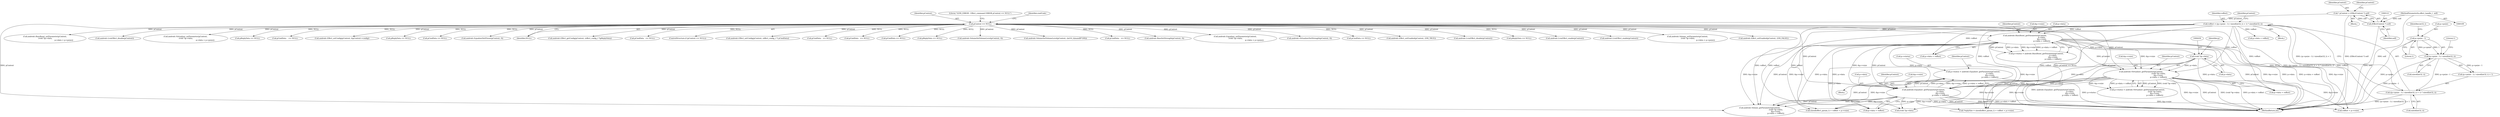 digraph "0_Android_aeea52da00d210587fb3ed895de3d5f2e0264c88_4@integer" {
"1000456" [label="(Call,p->status = android::Equalizer_getParameter(pContext,\n                                                             p->data,\n                                                             &p->vsize,\n                                                             p->data + voffset))"];
"1000460" [label="(Call,android::Equalizer_getParameter(pContext,\n                                                             p->data,\n                                                             &p->vsize,\n                                                             p->data + voffset))"];
"1000408" [label="(Call,android::BassBoost_getParameter(pContext,\n                                                             p->data,\n                                                             &p->vsize,\n                                                             p->data + voffset))"];
"1000153" [label="(Call,pContext == NULL)"];
"1000118" [label="(Call,* pContext = (EffectContext *) self)"];
"1000120" [label="(Call,(EffectContext *) self)"];
"1000110" [label="(MethodParameterIn,effect_handle_t  self)"];
"1000382" [label="(Call,voffset = ((p->psize - 1) / sizeof(int32_t) + 1) * sizeof(int32_t))"];
"1000384" [label="(Call,((p->psize - 1) / sizeof(int32_t) + 1) * sizeof(int32_t))"];
"1000386" [label="(Call,(p->psize - 1) / sizeof(int32_t))"];
"1000387" [label="(Call,p->psize - 1)"];
"1000433" [label="(Call,android::Virtualizer_getParameter(pContext,\n                                                               (void *)p->data,\n                                                               &p->vsize,\n                                                               p->data + voffset))"];
"1000435" [label="(Call,(void *)p->data)"];
"1000385" [label="(Call,(p->psize - 1) / sizeof(int32_t) + 1)"];
"1000462" [label="(Call,p->data)"];
"1000212" [label="(Call,android::VirtualizerSetStrength(pContext, 0))"];
"1000386" [label="(Call,(p->psize - 1) / sizeof(int32_t))"];
"1000487" [label="(Call,(void *)p->data)"];
"1000695" [label="(Call,pCmdData == NULL)"];
"1000118" [label="(Call,* pContext = (EffectContext *) self)"];
"1000460" [label="(Call,android::Equalizer_getParameter(pContext,\n                                                             p->data,\n                                                             &p->vsize,\n                                                             p->data + voffset))"];
"1000404" [label="(Call,p->status = android::BassBoost_getParameter(pContext,\n                                                             p->data,\n                                                             &p->vsize,\n                                                             p->data + voffset))"];
"1000410" [label="(Call,p->data)"];
"1000461" [label="(Identifier,pContext)"];
"1000843" [label="(Call,android::Effect_setEnabled(pContext, LVM_TRUE))"];
"1000950" [label="(Call,android::LvmEffect_disable(pContext))"];
"1000850" [label="(Call,pReplyData == NULL)"];
"1000982" [label="(Call,android::LvmEffect_enable(pContext))"];
"1000116" [label="(Block,)"];
"1000154" [label="(Identifier,pContext)"];
"1001068" [label="(Call,android::LvmEffect_enable(pContext))"];
"1000800" [label="(Call,android::Volume_setParameter(pContext,\n (void *)p->data,\n                                                                 p->data + p->psize))"];
"1000873" [label="(Call,android::Effect_setEnabled(pContext, LVM_FALSE))"];
"1000395" [label="(Call,sizeof(int32_t))"];
"1000581" [label="(Call,android::BassBoost_setParameter(pContext,\n (void *)p->data,\n                                                                    p->data + p->psize))"];
"1000456" [label="(Call,p->status = android::Equalizer_getParameter(pContext,\n                                                             p->data,\n                                                             &p->vsize,\n                                                             p->data + voffset))"];
"1001036" [label="(Call,android::LvmEffect_disable(pContext))"];
"1000496" [label="(Call,p->data + voffset)"];
"1000120" [label="(Call,(EffectContext *) self)"];
"1000119" [label="(Identifier,pContext)"];
"1000457" [label="(Call,p->status)"];
"1000672" [label="(Call,android::Virtualizer_setParameter(pContext,\n (void *)p->data,\n                                                                       p->data + p->psize))"];
"1000477" [label="(Identifier,pContext)"];
"1000433" [label="(Call,android::Virtualizer_getParameter(pContext,\n                                                               (void *)p->data,\n                                                               &p->vsize,\n                                                               p->data + voffset))"];
"1000168" [label="(Call,pReplyData == NULL)"];
"1000244" [label="(Call,pCmdData    == NULL)"];
"1000400" [label="(Identifier,pContext)"];
"1000383" [label="(Identifier,voffset)"];
"1000310" [label="(Call,android::Effect_setConfig(pContext, &pContext->config))"];
"1000318" [label="(Block,)"];
"1000285" [label="(Call,pReplyData == NULL)"];
"1000444" [label="(Call,p->data + voffset)"];
"1000387" [label="(Call,p->psize - 1)"];
"1001108" [label="(Call,pCmdData == NULL)"];
"1000437" [label="(Call,p->data)"];
"1000122" [label="(Identifier,self)"];
"1000222" [label="(Call,android::EqualizerSetPreset(pContext, 0))"];
"1000155" [label="(Identifier,NULL)"];
"1000303" [label="(Call,android::Effect_getConfig(pContext, (effect_config_t *)pReplyData))"];
"1000604" [label="(Call,pCmdData   == NULL)"];
"1000485" [label="(Call,android::Volume_getParameter(pContext,\n                                                          (void *)p->data,\n                                                          &p->vsize,\n                                                          p->data + voffset))"];
"1000110" [label="(MethodParameterIn,effect_handle_t  self)"];
"1000465" [label="(Call,&p->vsize)"];
"1000409" [label="(Identifier,pContext)"];
"1000393" [label="(Identifier,int32_t)"];
"1000153" [label="(Call,pContext == NULL)"];
"1000127" [label="(Identifier,pContext)"];
"1000507" [label="(Call,voffset + p->vsize)"];
"1001260" [label="(MethodReturn,int)"];
"1000408" [label="(Call,android::BassBoost_getParameter(pContext,\n                                                             p->data,\n                                                             &p->vsize,\n                                                             p->data + voffset))"];
"1000152" [label="(ControlStructure,if (pContext == NULL))"];
"1000276" [label="(Call,android::Effect_setConfig(pContext, (effect_config_t *) pCmdData))"];
"1000524" [label="(Call,pCmdData   == NULL)"];
"1000417" [label="(Call,p->data + voffset)"];
"1000394" [label="(Literal,1)"];
"1000158" [label="(Literal,\"\tLVM_ERROR : Effect_command ERROR pContext == NULL\")"];
"1000384" [label="(Call,((p->psize - 1) / sizeof(int32_t) + 1) * sizeof(int32_t))"];
"1000759" [label="(Call,pCmdData   == NULL)"];
"1000392" [label="(Call,sizeof(int32_t))"];
"1000327" [label="(Call,pCmdData == NULL)"];
"1000388" [label="(Call,p->psize)"];
"1000382" [label="(Call,voffset = ((p->psize - 1) / sizeof(int32_t) + 1) * sizeof(int32_t))"];
"1000413" [label="(Call,&p->vsize)"];
"1000504" [label="(Call,sizeof(effect_param_t) + voffset + p->vsize)"];
"1000820" [label="(Call,pReplyData == NULL)"];
"1000391" [label="(Literal,1)"];
"1000501" [label="(Call,*replySize = sizeof(effect_param_t) + voffset + p->vsize)"];
"1000237" [label="(Call,android::VolumeSetVolumeLevel(pContext, 0))"];
"1001200" [label="(Call,android::VolumeSetVolumeLevel(pContext, (int16_t)(maxdB*100)))"];
"1000429" [label="(Call,p->status = android::Virtualizer_getParameter(pContext,\n                                                               (void *)p->data,\n                                                               &p->vsize,\n                                                               p->data + voffset))"];
"1000163" [label="(Identifier,cmdCode)"];
"1000882" [label="(Call,pCmdData   == NULL)"];
"1000202" [label="(Call,android::BassSetStrength(pContext, 0))"];
"1000434" [label="(Identifier,pContext)"];
"1000469" [label="(Call,p->data + voffset)"];
"1000455" [label="(Block,)"];
"1000440" [label="(Call,&p->vsize)"];
"1000736" [label="(Call,android::Equalizer_setParameter(pContext,\n (void *)p->data,\n                                                                     p->data + p->psize))"];
"1000442" [label="(Identifier,p)"];
"1000435" [label="(Call,(void *)p->data)"];
"1000456" -> "1000455"  [label="AST: "];
"1000456" -> "1000460"  [label="CFG: "];
"1000457" -> "1000456"  [label="AST: "];
"1000460" -> "1000456"  [label="AST: "];
"1000477" -> "1000456"  [label="CFG: "];
"1000456" -> "1001260"  [label="DDG: android::Equalizer_getParameter(pContext,\n                                                             p->data,\n                                                             &p->vsize,\n                                                             p->data + voffset)"];
"1000456" -> "1001260"  [label="DDG: p->status"];
"1000460" -> "1000456"  [label="DDG: pContext"];
"1000460" -> "1000456"  [label="DDG: p->data"];
"1000460" -> "1000456"  [label="DDG: &p->vsize"];
"1000460" -> "1000456"  [label="DDG: p->data + voffset"];
"1000460" -> "1000469"  [label="CFG: "];
"1000461" -> "1000460"  [label="AST: "];
"1000462" -> "1000460"  [label="AST: "];
"1000465" -> "1000460"  [label="AST: "];
"1000469" -> "1000460"  [label="AST: "];
"1000460" -> "1001260"  [label="DDG: pContext"];
"1000460" -> "1001260"  [label="DDG: &p->vsize"];
"1000460" -> "1001260"  [label="DDG: p->data + voffset"];
"1000460" -> "1001260"  [label="DDG: p->data"];
"1000408" -> "1000460"  [label="DDG: pContext"];
"1000408" -> "1000460"  [label="DDG: p->data"];
"1000408" -> "1000460"  [label="DDG: &p->vsize"];
"1000433" -> "1000460"  [label="DDG: pContext"];
"1000433" -> "1000460"  [label="DDG: &p->vsize"];
"1000153" -> "1000460"  [label="DDG: pContext"];
"1000435" -> "1000460"  [label="DDG: p->data"];
"1000382" -> "1000460"  [label="DDG: voffset"];
"1000460" -> "1000485"  [label="DDG: pContext"];
"1000460" -> "1000485"  [label="DDG: &p->vsize"];
"1000460" -> "1000487"  [label="DDG: p->data"];
"1000460" -> "1000501"  [label="DDG: &p->vsize"];
"1000460" -> "1000504"  [label="DDG: &p->vsize"];
"1000460" -> "1000507"  [label="DDG: &p->vsize"];
"1000408" -> "1000404"  [label="AST: "];
"1000408" -> "1000417"  [label="CFG: "];
"1000409" -> "1000408"  [label="AST: "];
"1000410" -> "1000408"  [label="AST: "];
"1000413" -> "1000408"  [label="AST: "];
"1000417" -> "1000408"  [label="AST: "];
"1000404" -> "1000408"  [label="CFG: "];
"1000408" -> "1001260"  [label="DDG: pContext"];
"1000408" -> "1001260"  [label="DDG: &p->vsize"];
"1000408" -> "1001260"  [label="DDG: p->data"];
"1000408" -> "1001260"  [label="DDG: p->data + voffset"];
"1000408" -> "1000404"  [label="DDG: pContext"];
"1000408" -> "1000404"  [label="DDG: p->data"];
"1000408" -> "1000404"  [label="DDG: &p->vsize"];
"1000408" -> "1000404"  [label="DDG: p->data + voffset"];
"1000153" -> "1000408"  [label="DDG: pContext"];
"1000382" -> "1000408"  [label="DDG: voffset"];
"1000408" -> "1000433"  [label="DDG: pContext"];
"1000408" -> "1000433"  [label="DDG: &p->vsize"];
"1000408" -> "1000435"  [label="DDG: p->data"];
"1000408" -> "1000469"  [label="DDG: p->data"];
"1000408" -> "1000485"  [label="DDG: pContext"];
"1000408" -> "1000485"  [label="DDG: &p->vsize"];
"1000408" -> "1000487"  [label="DDG: p->data"];
"1000408" -> "1000501"  [label="DDG: &p->vsize"];
"1000408" -> "1000504"  [label="DDG: &p->vsize"];
"1000408" -> "1000507"  [label="DDG: &p->vsize"];
"1000153" -> "1000152"  [label="AST: "];
"1000153" -> "1000155"  [label="CFG: "];
"1000154" -> "1000153"  [label="AST: "];
"1000155" -> "1000153"  [label="AST: "];
"1000158" -> "1000153"  [label="CFG: "];
"1000163" -> "1000153"  [label="CFG: "];
"1000153" -> "1001260"  [label="DDG: NULL"];
"1000153" -> "1001260"  [label="DDG: pContext == NULL"];
"1000153" -> "1001260"  [label="DDG: pContext"];
"1000118" -> "1000153"  [label="DDG: pContext"];
"1000153" -> "1000168"  [label="DDG: NULL"];
"1000153" -> "1000202"  [label="DDG: pContext"];
"1000153" -> "1000212"  [label="DDG: pContext"];
"1000153" -> "1000222"  [label="DDG: pContext"];
"1000153" -> "1000237"  [label="DDG: pContext"];
"1000153" -> "1000244"  [label="DDG: NULL"];
"1000153" -> "1000276"  [label="DDG: pContext"];
"1000153" -> "1000285"  [label="DDG: NULL"];
"1000153" -> "1000303"  [label="DDG: pContext"];
"1000153" -> "1000310"  [label="DDG: pContext"];
"1000153" -> "1000327"  [label="DDG: NULL"];
"1000153" -> "1000433"  [label="DDG: pContext"];
"1000153" -> "1000485"  [label="DDG: pContext"];
"1000153" -> "1000524"  [label="DDG: NULL"];
"1000153" -> "1000581"  [label="DDG: pContext"];
"1000153" -> "1000604"  [label="DDG: NULL"];
"1000153" -> "1000672"  [label="DDG: pContext"];
"1000153" -> "1000695"  [label="DDG: NULL"];
"1000153" -> "1000736"  [label="DDG: pContext"];
"1000153" -> "1000759"  [label="DDG: NULL"];
"1000153" -> "1000800"  [label="DDG: pContext"];
"1000153" -> "1000820"  [label="DDG: NULL"];
"1000153" -> "1000843"  [label="DDG: pContext"];
"1000153" -> "1000850"  [label="DDG: NULL"];
"1000153" -> "1000873"  [label="DDG: pContext"];
"1000153" -> "1000882"  [label="DDG: NULL"];
"1000153" -> "1000950"  [label="DDG: pContext"];
"1000153" -> "1000982"  [label="DDG: pContext"];
"1000153" -> "1001036"  [label="DDG: pContext"];
"1000153" -> "1001068"  [label="DDG: pContext"];
"1000153" -> "1001108"  [label="DDG: NULL"];
"1000153" -> "1001200"  [label="DDG: pContext"];
"1000118" -> "1000116"  [label="AST: "];
"1000118" -> "1000120"  [label="CFG: "];
"1000119" -> "1000118"  [label="AST: "];
"1000120" -> "1000118"  [label="AST: "];
"1000127" -> "1000118"  [label="CFG: "];
"1000118" -> "1001260"  [label="DDG: (EffectContext *) self"];
"1000120" -> "1000118"  [label="DDG: self"];
"1000120" -> "1000122"  [label="CFG: "];
"1000121" -> "1000120"  [label="AST: "];
"1000122" -> "1000120"  [label="AST: "];
"1000120" -> "1001260"  [label="DDG: self"];
"1000110" -> "1000120"  [label="DDG: self"];
"1000110" -> "1000109"  [label="AST: "];
"1000110" -> "1001260"  [label="DDG: self"];
"1000382" -> "1000318"  [label="AST: "];
"1000382" -> "1000384"  [label="CFG: "];
"1000383" -> "1000382"  [label="AST: "];
"1000384" -> "1000382"  [label="AST: "];
"1000400" -> "1000382"  [label="CFG: "];
"1000382" -> "1001260"  [label="DDG: ((p->psize - 1) / sizeof(int32_t) + 1) * sizeof(int32_t)"];
"1000384" -> "1000382"  [label="DDG: (p->psize - 1) / sizeof(int32_t) + 1"];
"1000382" -> "1000417"  [label="DDG: voffset"];
"1000382" -> "1000433"  [label="DDG: voffset"];
"1000382" -> "1000444"  [label="DDG: voffset"];
"1000382" -> "1000469"  [label="DDG: voffset"];
"1000382" -> "1000485"  [label="DDG: voffset"];
"1000382" -> "1000496"  [label="DDG: voffset"];
"1000382" -> "1000501"  [label="DDG: voffset"];
"1000382" -> "1000504"  [label="DDG: voffset"];
"1000382" -> "1000507"  [label="DDG: voffset"];
"1000384" -> "1000395"  [label="CFG: "];
"1000385" -> "1000384"  [label="AST: "];
"1000395" -> "1000384"  [label="AST: "];
"1000384" -> "1001260"  [label="DDG: (p->psize - 1) / sizeof(int32_t) + 1"];
"1000386" -> "1000384"  [label="DDG: p->psize - 1"];
"1000386" -> "1000385"  [label="AST: "];
"1000386" -> "1000392"  [label="CFG: "];
"1000387" -> "1000386"  [label="AST: "];
"1000392" -> "1000386"  [label="AST: "];
"1000394" -> "1000386"  [label="CFG: "];
"1000386" -> "1001260"  [label="DDG: p->psize - 1"];
"1000386" -> "1000385"  [label="DDG: p->psize - 1"];
"1000387" -> "1000386"  [label="DDG: p->psize"];
"1000387" -> "1000386"  [label="DDG: 1"];
"1000387" -> "1000391"  [label="CFG: "];
"1000388" -> "1000387"  [label="AST: "];
"1000391" -> "1000387"  [label="AST: "];
"1000393" -> "1000387"  [label="CFG: "];
"1000387" -> "1001260"  [label="DDG: p->psize"];
"1000433" -> "1000429"  [label="AST: "];
"1000433" -> "1000444"  [label="CFG: "];
"1000434" -> "1000433"  [label="AST: "];
"1000435" -> "1000433"  [label="AST: "];
"1000440" -> "1000433"  [label="AST: "];
"1000444" -> "1000433"  [label="AST: "];
"1000429" -> "1000433"  [label="CFG: "];
"1000433" -> "1001260"  [label="DDG: &p->vsize"];
"1000433" -> "1001260"  [label="DDG: pContext"];
"1000433" -> "1001260"  [label="DDG: (void *)p->data"];
"1000433" -> "1001260"  [label="DDG: p->data + voffset"];
"1000433" -> "1000429"  [label="DDG: pContext"];
"1000433" -> "1000429"  [label="DDG: (void *)p->data"];
"1000433" -> "1000429"  [label="DDG: &p->vsize"];
"1000433" -> "1000429"  [label="DDG: p->data + voffset"];
"1000435" -> "1000433"  [label="DDG: p->data"];
"1000433" -> "1000485"  [label="DDG: pContext"];
"1000433" -> "1000485"  [label="DDG: &p->vsize"];
"1000433" -> "1000501"  [label="DDG: &p->vsize"];
"1000433" -> "1000504"  [label="DDG: &p->vsize"];
"1000433" -> "1000507"  [label="DDG: &p->vsize"];
"1000435" -> "1000437"  [label="CFG: "];
"1000436" -> "1000435"  [label="AST: "];
"1000437" -> "1000435"  [label="AST: "];
"1000442" -> "1000435"  [label="CFG: "];
"1000435" -> "1000444"  [label="DDG: p->data"];
"1000435" -> "1000469"  [label="DDG: p->data"];
"1000435" -> "1000487"  [label="DDG: p->data"];
}
